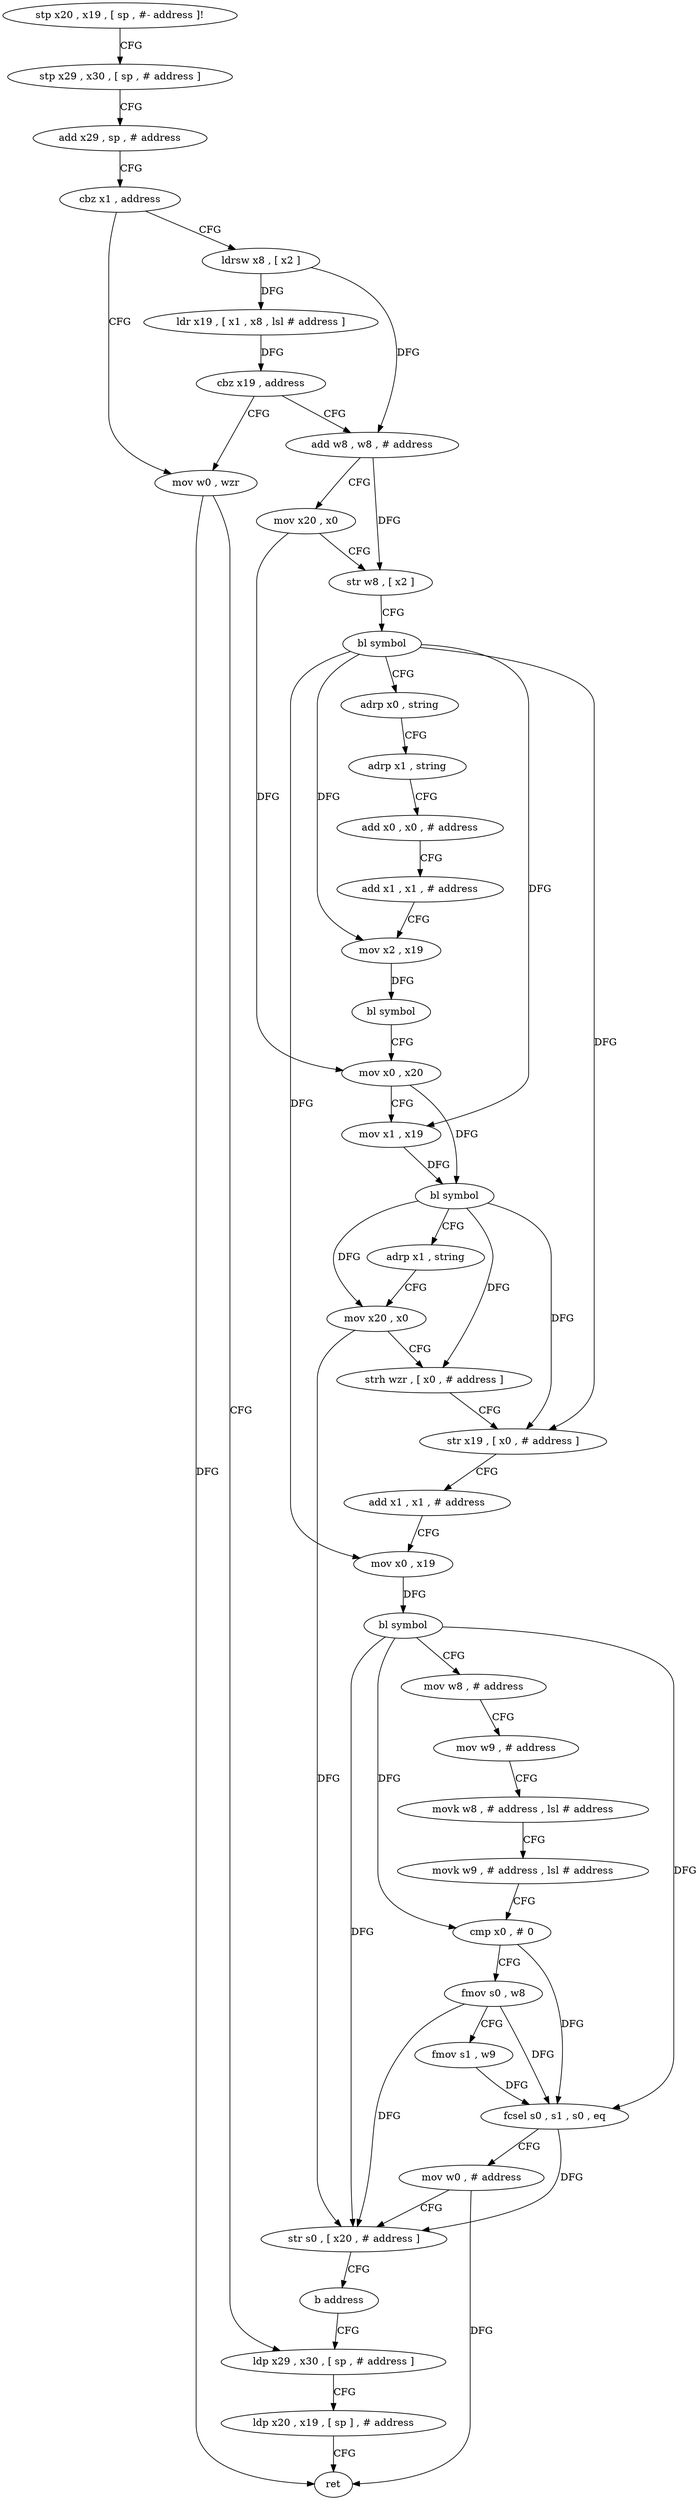 digraph "func" {
"4250124" [label = "stp x20 , x19 , [ sp , #- address ]!" ]
"4250128" [label = "stp x29 , x30 , [ sp , # address ]" ]
"4250132" [label = "add x29 , sp , # address" ]
"4250136" [label = "cbz x1 , address" ]
"4250276" [label = "mov w0 , wzr" ]
"4250140" [label = "ldrsw x8 , [ x2 ]" ]
"4250280" [label = "ldp x29 , x30 , [ sp , # address ]" ]
"4250144" [label = "ldr x19 , [ x1 , x8 , lsl # address ]" ]
"4250148" [label = "cbz x19 , address" ]
"4250152" [label = "add w8 , w8 , # address" ]
"4250156" [label = "mov x20 , x0" ]
"4250160" [label = "str w8 , [ x2 ]" ]
"4250164" [label = "bl symbol" ]
"4250168" [label = "adrp x0 , string" ]
"4250172" [label = "adrp x1 , string" ]
"4250176" [label = "add x0 , x0 , # address" ]
"4250180" [label = "add x1 , x1 , # address" ]
"4250184" [label = "mov x2 , x19" ]
"4250188" [label = "bl symbol" ]
"4250192" [label = "mov x0 , x20" ]
"4250196" [label = "mov x1 , x19" ]
"4250200" [label = "bl symbol" ]
"4250204" [label = "adrp x1 , string" ]
"4250208" [label = "mov x20 , x0" ]
"4250212" [label = "strh wzr , [ x0 , # address ]" ]
"4250216" [label = "str x19 , [ x0 , # address ]" ]
"4250220" [label = "add x1 , x1 , # address" ]
"4250224" [label = "mov x0 , x19" ]
"4250228" [label = "bl symbol" ]
"4250232" [label = "mov w8 , # address" ]
"4250236" [label = "mov w9 , # address" ]
"4250240" [label = "movk w8 , # address , lsl # address" ]
"4250244" [label = "movk w9 , # address , lsl # address" ]
"4250248" [label = "cmp x0 , # 0" ]
"4250252" [label = "fmov s0 , w8" ]
"4250256" [label = "fmov s1 , w9" ]
"4250260" [label = "fcsel s0 , s1 , s0 , eq" ]
"4250264" [label = "mov w0 , # address" ]
"4250268" [label = "str s0 , [ x20 , # address ]" ]
"4250272" [label = "b address" ]
"4250284" [label = "ldp x20 , x19 , [ sp ] , # address" ]
"4250288" [label = "ret" ]
"4250124" -> "4250128" [ label = "CFG" ]
"4250128" -> "4250132" [ label = "CFG" ]
"4250132" -> "4250136" [ label = "CFG" ]
"4250136" -> "4250276" [ label = "CFG" ]
"4250136" -> "4250140" [ label = "CFG" ]
"4250276" -> "4250280" [ label = "CFG" ]
"4250276" -> "4250288" [ label = "DFG" ]
"4250140" -> "4250144" [ label = "DFG" ]
"4250140" -> "4250152" [ label = "DFG" ]
"4250280" -> "4250284" [ label = "CFG" ]
"4250144" -> "4250148" [ label = "DFG" ]
"4250148" -> "4250276" [ label = "CFG" ]
"4250148" -> "4250152" [ label = "CFG" ]
"4250152" -> "4250156" [ label = "CFG" ]
"4250152" -> "4250160" [ label = "DFG" ]
"4250156" -> "4250160" [ label = "CFG" ]
"4250156" -> "4250192" [ label = "DFG" ]
"4250160" -> "4250164" [ label = "CFG" ]
"4250164" -> "4250168" [ label = "CFG" ]
"4250164" -> "4250184" [ label = "DFG" ]
"4250164" -> "4250196" [ label = "DFG" ]
"4250164" -> "4250216" [ label = "DFG" ]
"4250164" -> "4250224" [ label = "DFG" ]
"4250168" -> "4250172" [ label = "CFG" ]
"4250172" -> "4250176" [ label = "CFG" ]
"4250176" -> "4250180" [ label = "CFG" ]
"4250180" -> "4250184" [ label = "CFG" ]
"4250184" -> "4250188" [ label = "DFG" ]
"4250188" -> "4250192" [ label = "CFG" ]
"4250192" -> "4250196" [ label = "CFG" ]
"4250192" -> "4250200" [ label = "DFG" ]
"4250196" -> "4250200" [ label = "DFG" ]
"4250200" -> "4250204" [ label = "CFG" ]
"4250200" -> "4250208" [ label = "DFG" ]
"4250200" -> "4250212" [ label = "DFG" ]
"4250200" -> "4250216" [ label = "DFG" ]
"4250204" -> "4250208" [ label = "CFG" ]
"4250208" -> "4250212" [ label = "CFG" ]
"4250208" -> "4250268" [ label = "DFG" ]
"4250212" -> "4250216" [ label = "CFG" ]
"4250216" -> "4250220" [ label = "CFG" ]
"4250220" -> "4250224" [ label = "CFG" ]
"4250224" -> "4250228" [ label = "DFG" ]
"4250228" -> "4250232" [ label = "CFG" ]
"4250228" -> "4250248" [ label = "DFG" ]
"4250228" -> "4250260" [ label = "DFG" ]
"4250228" -> "4250268" [ label = "DFG" ]
"4250232" -> "4250236" [ label = "CFG" ]
"4250236" -> "4250240" [ label = "CFG" ]
"4250240" -> "4250244" [ label = "CFG" ]
"4250244" -> "4250248" [ label = "CFG" ]
"4250248" -> "4250252" [ label = "CFG" ]
"4250248" -> "4250260" [ label = "DFG" ]
"4250252" -> "4250256" [ label = "CFG" ]
"4250252" -> "4250260" [ label = "DFG" ]
"4250252" -> "4250268" [ label = "DFG" ]
"4250256" -> "4250260" [ label = "DFG" ]
"4250260" -> "4250264" [ label = "CFG" ]
"4250260" -> "4250268" [ label = "DFG" ]
"4250264" -> "4250268" [ label = "CFG" ]
"4250264" -> "4250288" [ label = "DFG" ]
"4250268" -> "4250272" [ label = "CFG" ]
"4250272" -> "4250280" [ label = "CFG" ]
"4250284" -> "4250288" [ label = "CFG" ]
}
